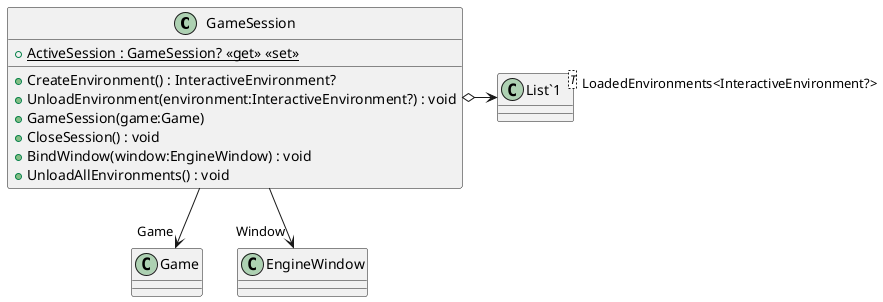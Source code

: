 @startuml
class GameSession {
    + {static} ActiveSession : GameSession? <<get>> <<set>>
    + CreateEnvironment() : InteractiveEnvironment?
    + UnloadEnvironment(environment:InteractiveEnvironment?) : void
    + GameSession(game:Game)
    + CloseSession() : void
    + BindWindow(window:EngineWindow) : void
    + UnloadAllEnvironments() : void
}
class "List`1"<T> {
}
GameSession --> "Game" Game
GameSession --> "Window" EngineWindow
GameSession o-> "LoadedEnvironments<InteractiveEnvironment?>" "List`1"
@enduml
